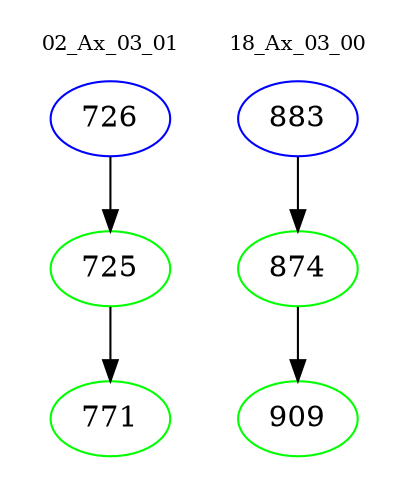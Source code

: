 digraph{
subgraph cluster_0 {
color = white
label = "02_Ax_03_01";
fontsize=10;
T0_726 [label="726", color="blue"]
T0_726 -> T0_725 [color="black"]
T0_725 [label="725", color="green"]
T0_725 -> T0_771 [color="black"]
T0_771 [label="771", color="green"]
}
subgraph cluster_1 {
color = white
label = "18_Ax_03_00";
fontsize=10;
T1_883 [label="883", color="blue"]
T1_883 -> T1_874 [color="black"]
T1_874 [label="874", color="green"]
T1_874 -> T1_909 [color="black"]
T1_909 [label="909", color="green"]
}
}
